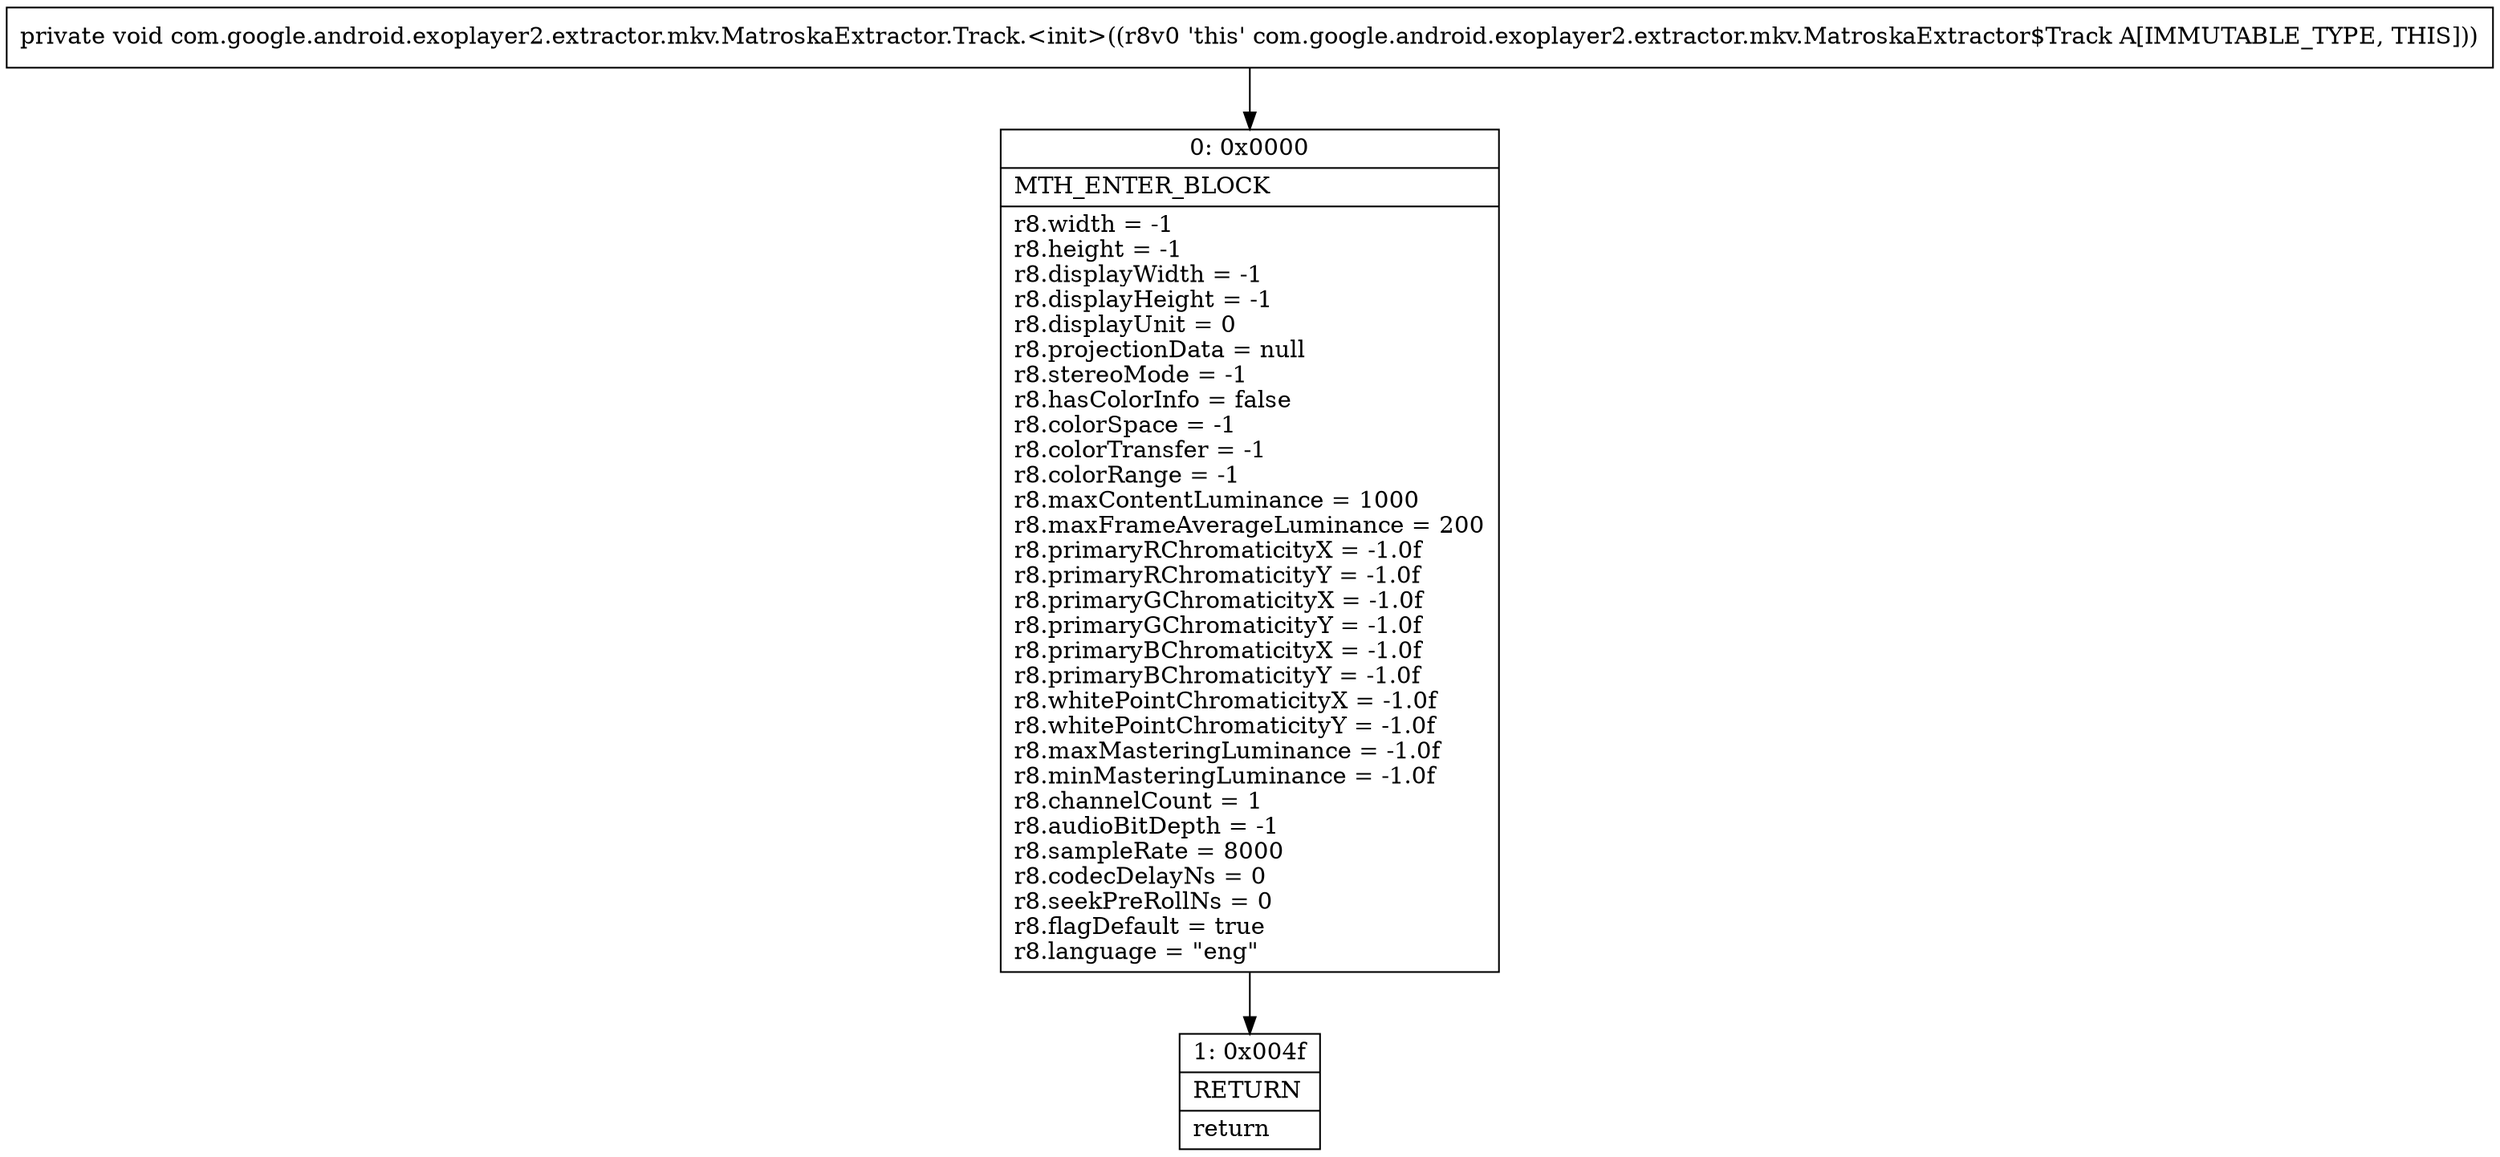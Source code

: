 digraph "CFG forcom.google.android.exoplayer2.extractor.mkv.MatroskaExtractor.Track.\<init\>()V" {
Node_0 [shape=record,label="{0\:\ 0x0000|MTH_ENTER_BLOCK\l|r8.width = \-1\lr8.height = \-1\lr8.displayWidth = \-1\lr8.displayHeight = \-1\lr8.displayUnit = 0\lr8.projectionData = null\lr8.stereoMode = \-1\lr8.hasColorInfo = false\lr8.colorSpace = \-1\lr8.colorTransfer = \-1\lr8.colorRange = \-1\lr8.maxContentLuminance = 1000\lr8.maxFrameAverageLuminance = 200\lr8.primaryRChromaticityX = \-1.0f\lr8.primaryRChromaticityY = \-1.0f\lr8.primaryGChromaticityX = \-1.0f\lr8.primaryGChromaticityY = \-1.0f\lr8.primaryBChromaticityX = \-1.0f\lr8.primaryBChromaticityY = \-1.0f\lr8.whitePointChromaticityX = \-1.0f\lr8.whitePointChromaticityY = \-1.0f\lr8.maxMasteringLuminance = \-1.0f\lr8.minMasteringLuminance = \-1.0f\lr8.channelCount = 1\lr8.audioBitDepth = \-1\lr8.sampleRate = 8000\lr8.codecDelayNs = 0\lr8.seekPreRollNs = 0\lr8.flagDefault = true\lr8.language = \"eng\"\l}"];
Node_1 [shape=record,label="{1\:\ 0x004f|RETURN\l|return\l}"];
MethodNode[shape=record,label="{private void com.google.android.exoplayer2.extractor.mkv.MatroskaExtractor.Track.\<init\>((r8v0 'this' com.google.android.exoplayer2.extractor.mkv.MatroskaExtractor$Track A[IMMUTABLE_TYPE, THIS])) }"];
MethodNode -> Node_0;
Node_0 -> Node_1;
}

